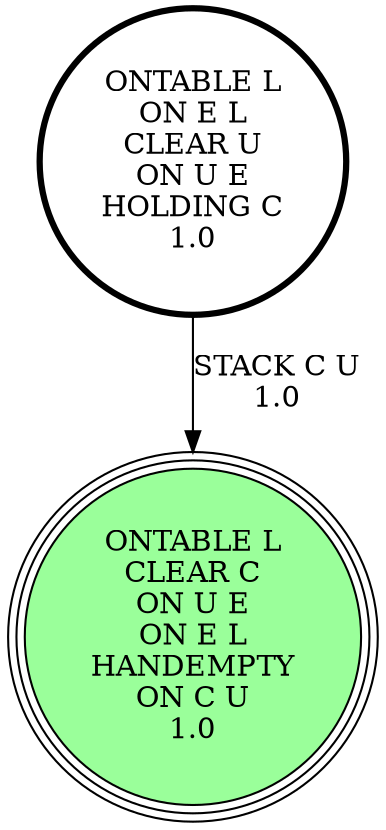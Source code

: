 digraph {
"ONTABLE L\nON E L\nCLEAR U\nON U E\nHOLDING C\n1.0\n" -> "ONTABLE L\nCLEAR C\nON U E\nON E L\nHANDEMPTY\nON C U\n1.0\n"[label="STACK C U\n1.0\n"];
"ONTABLE L\nCLEAR C\nON U E\nON E L\nHANDEMPTY\nON C U\n1.0\n" [shape=circle, style=filled, fillcolor=palegreen1, peripheries=3];
"ONTABLE L\nCLEAR C\nON U E\nON E L\nHANDEMPTY\nON C U\n1.0\n" [shape=circle, style=filled, fillcolor=palegreen1, peripheries=3];
"ONTABLE L\nON E L\nCLEAR U\nON U E\nHOLDING C\n1.0\n" [shape=circle, penwidth=3];
}
